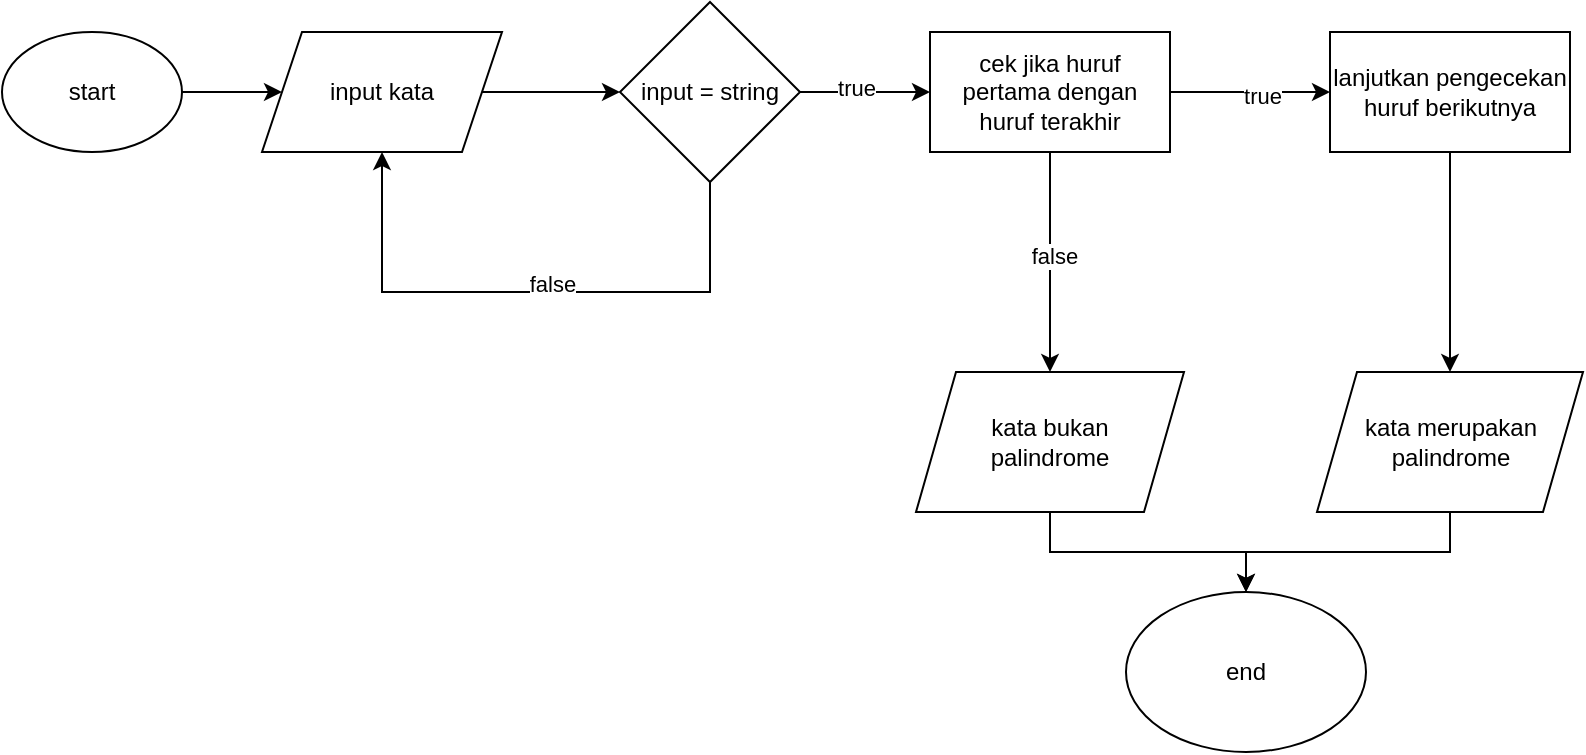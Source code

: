 <mxfile version="21.5.2" type="github">
  <diagram id="C5RBs43oDa-KdzZeNtuy" name="Page-1">
    <mxGraphModel dx="880" dy="522" grid="1" gridSize="10" guides="1" tooltips="1" connect="1" arrows="1" fold="1" page="1" pageScale="1" pageWidth="1169" pageHeight="827" math="0" shadow="0">
      <root>
        <mxCell id="WIyWlLk6GJQsqaUBKTNV-0" />
        <mxCell id="WIyWlLk6GJQsqaUBKTNV-1" parent="WIyWlLk6GJQsqaUBKTNV-0" />
        <mxCell id="lJfVtSuaQ22JxJwbS_V7-2" style="edgeStyle=orthogonalEdgeStyle;rounded=0;orthogonalLoop=1;jettySize=auto;html=1;exitX=1;exitY=0.5;exitDx=0;exitDy=0;" parent="WIyWlLk6GJQsqaUBKTNV-1" source="lJfVtSuaQ22JxJwbS_V7-0" target="lJfVtSuaQ22JxJwbS_V7-1" edge="1">
          <mxGeometry relative="1" as="geometry" />
        </mxCell>
        <mxCell id="lJfVtSuaQ22JxJwbS_V7-0" value="start" style="ellipse;whiteSpace=wrap;html=1;" parent="WIyWlLk6GJQsqaUBKTNV-1" vertex="1">
          <mxGeometry x="18" y="190" width="90" height="60" as="geometry" />
        </mxCell>
        <mxCell id="lJfVtSuaQ22JxJwbS_V7-5" value="" style="edgeStyle=orthogonalEdgeStyle;rounded=0;orthogonalLoop=1;jettySize=auto;html=1;entryX=0;entryY=0.5;entryDx=0;entryDy=0;" parent="WIyWlLk6GJQsqaUBKTNV-1" source="lJfVtSuaQ22JxJwbS_V7-1" target="lJfVtSuaQ22JxJwbS_V7-8" edge="1">
          <mxGeometry relative="1" as="geometry">
            <mxPoint x="348" y="220" as="targetPoint" />
            <Array as="points" />
          </mxGeometry>
        </mxCell>
        <mxCell id="lJfVtSuaQ22JxJwbS_V7-1" value="input kata" style="shape=parallelogram;perimeter=parallelogramPerimeter;whiteSpace=wrap;html=1;fixedSize=1;" parent="WIyWlLk6GJQsqaUBKTNV-1" vertex="1">
          <mxGeometry x="148" y="190" width="120" height="60" as="geometry" />
        </mxCell>
        <mxCell id="lJfVtSuaQ22JxJwbS_V7-10" value="" style="edgeStyle=orthogonalEdgeStyle;rounded=0;orthogonalLoop=1;jettySize=auto;html=1;" parent="WIyWlLk6GJQsqaUBKTNV-1" source="lJfVtSuaQ22JxJwbS_V7-8" target="lJfVtSuaQ22JxJwbS_V7-9" edge="1">
          <mxGeometry relative="1" as="geometry" />
        </mxCell>
        <mxCell id="lJfVtSuaQ22JxJwbS_V7-11" value="true" style="edgeLabel;html=1;align=center;verticalAlign=middle;resizable=0;points=[];" parent="lJfVtSuaQ22JxJwbS_V7-10" vertex="1" connectable="0">
          <mxGeometry x="-0.139" y="2" relative="1" as="geometry">
            <mxPoint as="offset" />
          </mxGeometry>
        </mxCell>
        <mxCell id="lJfVtSuaQ22JxJwbS_V7-8" value="input = string" style="rhombus;whiteSpace=wrap;html=1;" parent="WIyWlLk6GJQsqaUBKTNV-1" vertex="1">
          <mxGeometry x="327" y="175" width="90" height="90" as="geometry" />
        </mxCell>
        <mxCell id="lJfVtSuaQ22JxJwbS_V7-15" value="" style="edgeStyle=orthogonalEdgeStyle;rounded=0;orthogonalLoop=1;jettySize=auto;html=1;" parent="WIyWlLk6GJQsqaUBKTNV-1" source="lJfVtSuaQ22JxJwbS_V7-9" target="lJfVtSuaQ22JxJwbS_V7-14" edge="1">
          <mxGeometry relative="1" as="geometry" />
        </mxCell>
        <mxCell id="lJfVtSuaQ22JxJwbS_V7-16" value="false" style="edgeLabel;html=1;align=center;verticalAlign=middle;resizable=0;points=[];" parent="lJfVtSuaQ22JxJwbS_V7-15" vertex="1" connectable="0">
          <mxGeometry x="-0.054" y="2" relative="1" as="geometry">
            <mxPoint as="offset" />
          </mxGeometry>
        </mxCell>
        <mxCell id="lJfVtSuaQ22JxJwbS_V7-18" value="" style="edgeStyle=orthogonalEdgeStyle;rounded=0;orthogonalLoop=1;jettySize=auto;html=1;" parent="WIyWlLk6GJQsqaUBKTNV-1" source="lJfVtSuaQ22JxJwbS_V7-9" target="lJfVtSuaQ22JxJwbS_V7-17" edge="1">
          <mxGeometry relative="1" as="geometry" />
        </mxCell>
        <mxCell id="lJfVtSuaQ22JxJwbS_V7-19" value="true" style="edgeLabel;html=1;align=center;verticalAlign=middle;resizable=0;points=[];" parent="lJfVtSuaQ22JxJwbS_V7-18" vertex="1" connectable="0">
          <mxGeometry x="0.15" y="-2" relative="1" as="geometry">
            <mxPoint as="offset" />
          </mxGeometry>
        </mxCell>
        <mxCell id="lJfVtSuaQ22JxJwbS_V7-9" value="cek jika huruf pertama dengan huruf terakhir" style="whiteSpace=wrap;html=1;" parent="WIyWlLk6GJQsqaUBKTNV-1" vertex="1">
          <mxGeometry x="482" y="190" width="120" height="60" as="geometry" />
        </mxCell>
        <mxCell id="lJfVtSuaQ22JxJwbS_V7-12" value="" style="endArrow=classic;html=1;rounded=0;exitX=0.5;exitY=1;exitDx=0;exitDy=0;entryX=0.5;entryY=1;entryDx=0;entryDy=0;" parent="WIyWlLk6GJQsqaUBKTNV-1" source="lJfVtSuaQ22JxJwbS_V7-8" target="lJfVtSuaQ22JxJwbS_V7-1" edge="1">
          <mxGeometry width="50" height="50" relative="1" as="geometry">
            <mxPoint x="338" y="370" as="sourcePoint" />
            <mxPoint x="208" y="320" as="targetPoint" />
            <Array as="points">
              <mxPoint x="372" y="320" />
              <mxPoint x="208" y="320" />
            </Array>
          </mxGeometry>
        </mxCell>
        <mxCell id="lJfVtSuaQ22JxJwbS_V7-13" value="false" style="edgeLabel;html=1;align=center;verticalAlign=middle;resizable=0;points=[];" parent="lJfVtSuaQ22JxJwbS_V7-12" vertex="1" connectable="0">
          <mxGeometry x="-0.073" y="-4" relative="1" as="geometry">
            <mxPoint as="offset" />
          </mxGeometry>
        </mxCell>
        <mxCell id="lJfVtSuaQ22JxJwbS_V7-23" value="" style="edgeStyle=orthogonalEdgeStyle;rounded=0;orthogonalLoop=1;jettySize=auto;html=1;" parent="WIyWlLk6GJQsqaUBKTNV-1" source="lJfVtSuaQ22JxJwbS_V7-14" target="lJfVtSuaQ22JxJwbS_V7-22" edge="1">
          <mxGeometry relative="1" as="geometry" />
        </mxCell>
        <mxCell id="lJfVtSuaQ22JxJwbS_V7-14" value="kata bukan &lt;br&gt;palindrome" style="shape=parallelogram;perimeter=parallelogramPerimeter;whiteSpace=wrap;html=1;fixedSize=1;" parent="WIyWlLk6GJQsqaUBKTNV-1" vertex="1">
          <mxGeometry x="475" y="360" width="134" height="70" as="geometry" />
        </mxCell>
        <mxCell id="lJfVtSuaQ22JxJwbS_V7-21" value="" style="edgeStyle=orthogonalEdgeStyle;rounded=0;orthogonalLoop=1;jettySize=auto;html=1;" parent="WIyWlLk6GJQsqaUBKTNV-1" source="lJfVtSuaQ22JxJwbS_V7-17" target="lJfVtSuaQ22JxJwbS_V7-20" edge="1">
          <mxGeometry relative="1" as="geometry" />
        </mxCell>
        <mxCell id="lJfVtSuaQ22JxJwbS_V7-17" value="lanjutkan pengecekan huruf berikutnya" style="whiteSpace=wrap;html=1;" parent="WIyWlLk6GJQsqaUBKTNV-1" vertex="1">
          <mxGeometry x="682" y="190" width="120" height="60" as="geometry" />
        </mxCell>
        <mxCell id="lJfVtSuaQ22JxJwbS_V7-24" style="edgeStyle=orthogonalEdgeStyle;rounded=0;orthogonalLoop=1;jettySize=auto;html=1;exitX=0.5;exitY=1;exitDx=0;exitDy=0;entryX=0.5;entryY=0;entryDx=0;entryDy=0;" parent="WIyWlLk6GJQsqaUBKTNV-1" source="lJfVtSuaQ22JxJwbS_V7-20" target="lJfVtSuaQ22JxJwbS_V7-22" edge="1">
          <mxGeometry relative="1" as="geometry" />
        </mxCell>
        <mxCell id="lJfVtSuaQ22JxJwbS_V7-20" value="kata merupakan palindrome" style="shape=parallelogram;perimeter=parallelogramPerimeter;whiteSpace=wrap;html=1;fixedSize=1;" parent="WIyWlLk6GJQsqaUBKTNV-1" vertex="1">
          <mxGeometry x="675.5" y="360" width="133" height="70" as="geometry" />
        </mxCell>
        <mxCell id="lJfVtSuaQ22JxJwbS_V7-22" value="end" style="ellipse;whiteSpace=wrap;html=1;" parent="WIyWlLk6GJQsqaUBKTNV-1" vertex="1">
          <mxGeometry x="580" y="470" width="120" height="80" as="geometry" />
        </mxCell>
      </root>
    </mxGraphModel>
  </diagram>
</mxfile>
